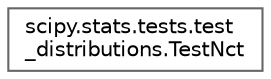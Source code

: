 digraph "Graphical Class Hierarchy"
{
 // LATEX_PDF_SIZE
  bgcolor="transparent";
  edge [fontname=Helvetica,fontsize=10,labelfontname=Helvetica,labelfontsize=10];
  node [fontname=Helvetica,fontsize=10,shape=box,height=0.2,width=0.4];
  rankdir="LR";
  Node0 [id="Node000000",label="scipy.stats.tests.test\l_distributions.TestNct",height=0.2,width=0.4,color="grey40", fillcolor="white", style="filled",URL="$d9/dff/classscipy_1_1stats_1_1tests_1_1test__distributions_1_1TestNct.html",tooltip=" "];
}
